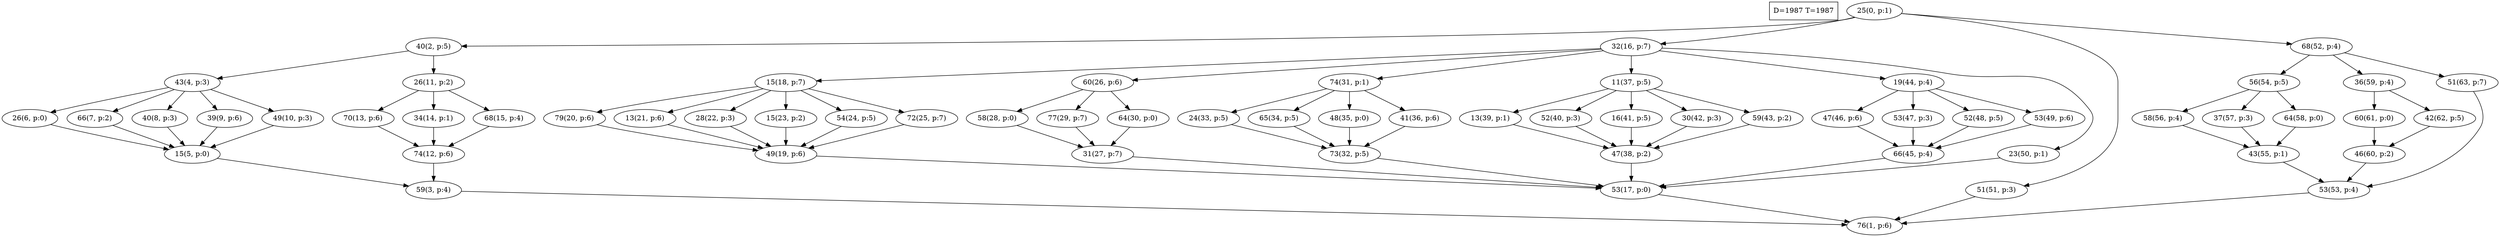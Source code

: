 digraph Task {
i [shape=box, label="D=1987 T=1987"]; 
0 [label="25(0, p:1)"];
1 [label="76(1, p:6)"];
2 [label="40(2, p:5)"];
3 [label="59(3, p:4)"];
4 [label="43(4, p:3)"];
5 [label="15(5, p:0)"];
6 [label="26(6, p:0)"];
7 [label="66(7, p:2)"];
8 [label="40(8, p:3)"];
9 [label="39(9, p:6)"];
10 [label="49(10, p:3)"];
11 [label="26(11, p:2)"];
12 [label="74(12, p:6)"];
13 [label="70(13, p:6)"];
14 [label="34(14, p:1)"];
15 [label="68(15, p:4)"];
16 [label="32(16, p:7)"];
17 [label="53(17, p:0)"];
18 [label="15(18, p:7)"];
19 [label="49(19, p:6)"];
20 [label="79(20, p:6)"];
21 [label="13(21, p:6)"];
22 [label="28(22, p:3)"];
23 [label="15(23, p:2)"];
24 [label="54(24, p:5)"];
25 [label="72(25, p:7)"];
26 [label="60(26, p:6)"];
27 [label="31(27, p:7)"];
28 [label="58(28, p:0)"];
29 [label="77(29, p:7)"];
30 [label="64(30, p:0)"];
31 [label="74(31, p:1)"];
32 [label="73(32, p:5)"];
33 [label="24(33, p:5)"];
34 [label="65(34, p:5)"];
35 [label="48(35, p:0)"];
36 [label="41(36, p:6)"];
37 [label="11(37, p:5)"];
38 [label="47(38, p:2)"];
39 [label="13(39, p:1)"];
40 [label="52(40, p:3)"];
41 [label="16(41, p:5)"];
42 [label="30(42, p:3)"];
43 [label="59(43, p:2)"];
44 [label="19(44, p:4)"];
45 [label="66(45, p:4)"];
46 [label="47(46, p:6)"];
47 [label="53(47, p:3)"];
48 [label="52(48, p:5)"];
49 [label="53(49, p:6)"];
50 [label="23(50, p:1)"];
51 [label="51(51, p:3)"];
52 [label="68(52, p:4)"];
53 [label="53(53, p:4)"];
54 [label="56(54, p:5)"];
55 [label="43(55, p:1)"];
56 [label="58(56, p:4)"];
57 [label="37(57, p:3)"];
58 [label="64(58, p:0)"];
59 [label="36(59, p:4)"];
60 [label="46(60, p:2)"];
61 [label="60(61, p:0)"];
62 [label="42(62, p:5)"];
63 [label="51(63, p:7)"];
0 -> 2;
0 -> 16;
0 -> 51;
0 -> 52;
2 -> 4;
2 -> 11;
3 -> 1;
4 -> 6;
4 -> 7;
4 -> 8;
4 -> 9;
4 -> 10;
5 -> 3;
6 -> 5;
7 -> 5;
8 -> 5;
9 -> 5;
10 -> 5;
11 -> 13;
11 -> 14;
11 -> 15;
12 -> 3;
13 -> 12;
14 -> 12;
15 -> 12;
16 -> 18;
16 -> 26;
16 -> 31;
16 -> 37;
16 -> 44;
16 -> 50;
17 -> 1;
18 -> 20;
18 -> 21;
18 -> 22;
18 -> 23;
18 -> 24;
18 -> 25;
19 -> 17;
20 -> 19;
21 -> 19;
22 -> 19;
23 -> 19;
24 -> 19;
25 -> 19;
26 -> 28;
26 -> 29;
26 -> 30;
27 -> 17;
28 -> 27;
29 -> 27;
30 -> 27;
31 -> 33;
31 -> 34;
31 -> 35;
31 -> 36;
32 -> 17;
33 -> 32;
34 -> 32;
35 -> 32;
36 -> 32;
37 -> 39;
37 -> 40;
37 -> 41;
37 -> 42;
37 -> 43;
38 -> 17;
39 -> 38;
40 -> 38;
41 -> 38;
42 -> 38;
43 -> 38;
44 -> 46;
44 -> 47;
44 -> 48;
44 -> 49;
45 -> 17;
46 -> 45;
47 -> 45;
48 -> 45;
49 -> 45;
50 -> 17;
51 -> 1;
52 -> 54;
52 -> 59;
52 -> 63;
53 -> 1;
54 -> 56;
54 -> 57;
54 -> 58;
55 -> 53;
56 -> 55;
57 -> 55;
58 -> 55;
59 -> 61;
59 -> 62;
60 -> 53;
61 -> 60;
62 -> 60;
63 -> 53;
}